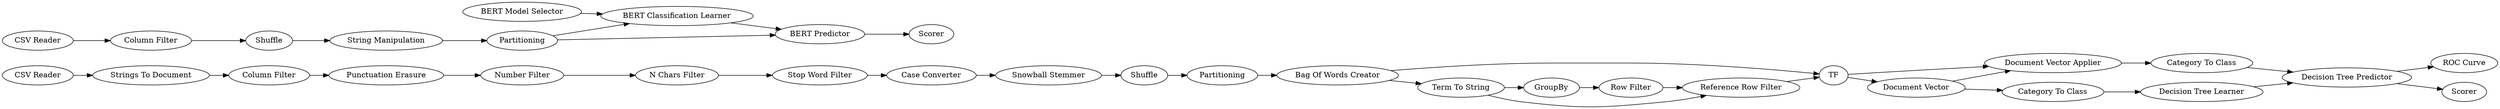 digraph {
	12 -> 300
	299 -> 279
	4 -> 305
	36 -> 30
	32 -> 36
	8 -> 9
	306 -> 307
	2 -> 3
	7 -> 6
	277 -> 35
	291 -> 279
	279 -> 302
	305 -> 306
	11 -> 12
	10 -> 11
	8 -> 11
	6 -> 34
	34 -> 33
	29 -> 303
	35 -> 8
	275 -> 291
	300 -> 299
	30 -> 29
	9 -> 10
	35 -> 12
	1 -> 7
	292 -> 275
	12 -> 292
	292 -> 300
	304 -> 305
	33 -> 32
	303 -> 277
	4 -> 306
	314 -> 4
	3 -> 308
	308 -> 314
	279 -> 294
	306 [label="BERT Predictor"]
	292 [label="Document Vector"]
	275 [label="Category To Class"]
	7 [label="Strings To Document"]
	308 [label=Shuffle]
	307 [label=Scorer]
	9 [label=GroupBy]
	302 [label="ROC Curve"]
	304 [label="BERT Model Selector"]
	8 [label="Term To String"]
	3 [label="Column Filter"]
	277 [label=Partitioning]
	291 [label="Decision Tree Learner"]
	6 [label="Column Filter"]
	12 [label=TF]
	10 [label="Row Filter"]
	30 [label="Case Converter"]
	1 [label="CSV Reader"]
	294 [label=Scorer]
	299 [label="Category To Class"]
	11 [label="Reference Row Filter"]
	4 [label=Partitioning]
	279 [label="Decision Tree Predictor"]
	314 [label="String Manipulation"]
	35 [label="Bag Of Words Creator"]
	34 [label="Punctuation Erasure"]
	29 [label="Snowball Stemmer"]
	36 [label="Stop Word Filter"]
	303 [label=Shuffle]
	300 [label="Document Vector Applier"]
	305 [label="BERT Classification Learner"]
	33 [label="Number Filter"]
	32 [label="N Chars Filter"]
	2 [label="CSV Reader"]
	rankdir=LR
}
